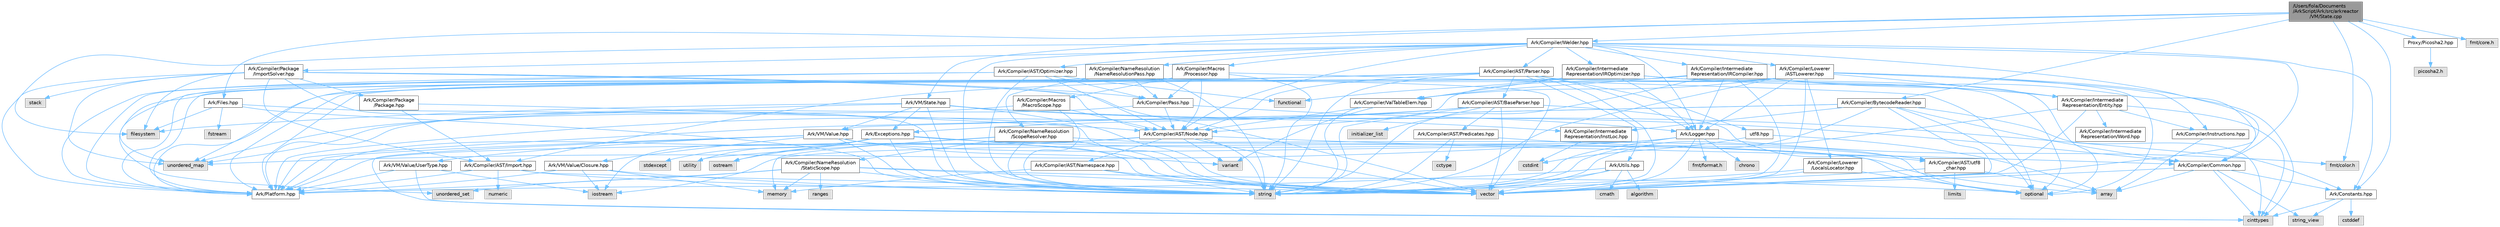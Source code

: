 digraph "/Users/fola/Documents/ArkScript/Ark/src/arkreactor/VM/State.cpp"
{
 // INTERACTIVE_SVG=YES
 // LATEX_PDF_SIZE
  bgcolor="transparent";
  edge [fontname=Helvetica,fontsize=10,labelfontname=Helvetica,labelfontsize=10];
  node [fontname=Helvetica,fontsize=10,shape=box,height=0.2,width=0.4];
  Node1 [id="Node000001",label="/Users/fola/Documents\l/ArkScript/Ark/src/arkreactor\l/VM/State.cpp",height=0.2,width=0.4,color="gray40", fillcolor="grey60", style="filled", fontcolor="black",tooltip=" "];
  Node1 -> Node2 [id="edge1_Node000001_Node000002",color="steelblue1",style="solid",tooltip=" "];
  Node2 [id="Node000002",label="Ark/VM/State.hpp",height=0.2,width=0.4,color="grey40", fillcolor="white", style="filled",URL="$d0/db5/State_8hpp.html",tooltip="State used by the virtual machine: it loads the bytecode, can compile it if needed,..."];
  Node2 -> Node3 [id="edge2_Node000002_Node000003",color="steelblue1",style="solid",tooltip=" "];
  Node3 [id="Node000003",label="string",height=0.2,width=0.4,color="grey60", fillcolor="#E0E0E0", style="filled",tooltip=" "];
  Node2 -> Node4 [id="edge3_Node000002_Node000004",color="steelblue1",style="solid",tooltip=" "];
  Node4 [id="Node000004",label="vector",height=0.2,width=0.4,color="grey60", fillcolor="#E0E0E0", style="filled",tooltip=" "];
  Node2 -> Node5 [id="edge4_Node000002_Node000005",color="steelblue1",style="solid",tooltip=" "];
  Node5 [id="Node000005",label="unordered_map",height=0.2,width=0.4,color="grey60", fillcolor="#E0E0E0", style="filled",tooltip=" "];
  Node2 -> Node6 [id="edge5_Node000002_Node000006",color="steelblue1",style="solid",tooltip=" "];
  Node6 [id="Node000006",label="filesystem",height=0.2,width=0.4,color="grey60", fillcolor="#E0E0E0", style="filled",tooltip=" "];
  Node2 -> Node7 [id="edge6_Node000002_Node000007",color="steelblue1",style="solid",tooltip=" "];
  Node7 [id="Node000007",label="Ark/Constants.hpp",height=0.2,width=0.4,color="grey40", fillcolor="white", style="filled",URL="$d6/de9/Constants_8hpp.html",tooltip="Constants used by ArkScript."];
  Node7 -> Node8 [id="edge7_Node000007_Node000008",color="steelblue1",style="solid",tooltip=" "];
  Node8 [id="Node000008",label="string_view",height=0.2,width=0.4,color="grey60", fillcolor="#E0E0E0", style="filled",tooltip=" "];
  Node7 -> Node9 [id="edge8_Node000007_Node000009",color="steelblue1",style="solid",tooltip=" "];
  Node9 [id="Node000009",label="cinttypes",height=0.2,width=0.4,color="grey60", fillcolor="#E0E0E0", style="filled",tooltip=" "];
  Node7 -> Node10 [id="edge9_Node000007_Node000010",color="steelblue1",style="solid",tooltip=" "];
  Node10 [id="Node000010",label="cstddef",height=0.2,width=0.4,color="grey60", fillcolor="#E0E0E0", style="filled",tooltip=" "];
  Node2 -> Node11 [id="edge10_Node000002_Node000011",color="steelblue1",style="solid",tooltip=" "];
  Node11 [id="Node000011",label="Ark/VM/Value.hpp",height=0.2,width=0.4,color="grey40", fillcolor="white", style="filled",URL="$de/dfd/Value_8hpp.html",tooltip="Default value type handled by the virtual machine."];
  Node11 -> Node4 [id="edge11_Node000011_Node000004",color="steelblue1",style="solid",tooltip=" "];
  Node11 -> Node12 [id="edge12_Node000011_Node000012",color="steelblue1",style="solid",tooltip=" "];
  Node12 [id="Node000012",label="variant",height=0.2,width=0.4,color="grey60", fillcolor="#E0E0E0", style="filled",tooltip=" "];
  Node11 -> Node3 [id="edge13_Node000011_Node000003",color="steelblue1",style="solid",tooltip=" "];
  Node11 -> Node9 [id="edge14_Node000011_Node000009",color="steelblue1",style="solid",tooltip=" "];
  Node11 -> Node13 [id="edge15_Node000011_Node000013",color="steelblue1",style="solid",tooltip=" "];
  Node13 [id="Node000013",label="array",height=0.2,width=0.4,color="grey60", fillcolor="#E0E0E0", style="filled",tooltip=" "];
  Node11 -> Node14 [id="edge16_Node000011_Node000014",color="steelblue1",style="solid",tooltip=" "];
  Node14 [id="Node000014",label="Ark/VM/Value/Closure.hpp",height=0.2,width=0.4,color="grey40", fillcolor="white", style="filled",URL="$dc/dd5/Closure_8hpp.html",tooltip="Subtype of the value type, handling closures."];
  Node14 -> Node15 [id="edge17_Node000014_Node000015",color="steelblue1",style="solid",tooltip=" "];
  Node15 [id="Node000015",label="memory",height=0.2,width=0.4,color="grey60", fillcolor="#E0E0E0", style="filled",tooltip=" "];
  Node14 -> Node16 [id="edge18_Node000014_Node000016",color="steelblue1",style="solid",tooltip=" "];
  Node16 [id="Node000016",label="iostream",height=0.2,width=0.4,color="grey60", fillcolor="#E0E0E0", style="filled",tooltip=" "];
  Node14 -> Node3 [id="edge19_Node000014_Node000003",color="steelblue1",style="solid",tooltip=" "];
  Node14 -> Node17 [id="edge20_Node000014_Node000017",color="steelblue1",style="solid",tooltip=" "];
  Node17 [id="Node000017",label="Ark/Platform.hpp",height=0.2,width=0.4,color="grey40", fillcolor="white", style="filled",URL="$d5/d40/Platform_8hpp.html",tooltip="ArkScript configuration macros."];
  Node11 -> Node18 [id="edge21_Node000011_Node000018",color="steelblue1",style="solid",tooltip=" "];
  Node18 [id="Node000018",label="Ark/VM/Value/UserType.hpp",height=0.2,width=0.4,color="grey40", fillcolor="white", style="filled",URL="$dc/d3d/UserType_8hpp.html",tooltip="Subtype of the value, capable of handling any C++ type."];
  Node18 -> Node16 [id="edge22_Node000018_Node000016",color="steelblue1",style="solid",tooltip=" "];
  Node18 -> Node9 [id="edge23_Node000018_Node000009",color="steelblue1",style="solid",tooltip=" "];
  Node18 -> Node17 [id="edge24_Node000018_Node000017",color="steelblue1",style="solid",tooltip=" "];
  Node11 -> Node17 [id="edge25_Node000011_Node000017",color="steelblue1",style="solid",tooltip=" "];
  Node2 -> Node19 [id="edge26_Node000002_Node000019",color="steelblue1",style="solid",tooltip=" "];
  Node19 [id="Node000019",label="Ark/Compiler/Common.hpp",height=0.2,width=0.4,color="grey40", fillcolor="white", style="filled",URL="$d8/ddd/Common_8hpp.html",tooltip="Common code for the compiler."];
  Node19 -> Node13 [id="edge27_Node000019_Node000013",color="steelblue1",style="solid",tooltip=" "];
  Node19 -> Node8 [id="edge28_Node000019_Node000008",color="steelblue1",style="solid",tooltip=" "];
  Node19 -> Node4 [id="edge29_Node000019_Node000004",color="steelblue1",style="solid",tooltip=" "];
  Node19 -> Node9 [id="edge30_Node000019_Node000009",color="steelblue1",style="solid",tooltip=" "];
  Node19 -> Node7 [id="edge31_Node000019_Node000007",color="steelblue1",style="solid",tooltip=" "];
  Node2 -> Node20 [id="edge32_Node000002_Node000020",color="steelblue1",style="solid",tooltip=" "];
  Node20 [id="Node000020",label="Ark/Exceptions.hpp",height=0.2,width=0.4,color="grey40", fillcolor="white", style="filled",URL="$d2/de9/Exceptions_8hpp.html",tooltip="ArkScript homemade exceptions."];
  Node20 -> Node3 [id="edge33_Node000020_Node000003",color="steelblue1",style="solid",tooltip=" "];
  Node20 -> Node21 [id="edge34_Node000020_Node000021",color="steelblue1",style="solid",tooltip=" "];
  Node21 [id="Node000021",label="utility",height=0.2,width=0.4,color="grey60", fillcolor="#E0E0E0", style="filled",tooltip=" "];
  Node20 -> Node4 [id="edge35_Node000020_Node000004",color="steelblue1",style="solid",tooltip=" "];
  Node20 -> Node22 [id="edge36_Node000020_Node000022",color="steelblue1",style="solid",tooltip=" "];
  Node22 [id="Node000022",label="stdexcept",height=0.2,width=0.4,color="grey60", fillcolor="#E0E0E0", style="filled",tooltip=" "];
  Node20 -> Node23 [id="edge37_Node000020_Node000023",color="steelblue1",style="solid",tooltip=" "];
  Node23 [id="Node000023",label="optional",height=0.2,width=0.4,color="grey60", fillcolor="#E0E0E0", style="filled",tooltip=" "];
  Node20 -> Node24 [id="edge38_Node000020_Node000024",color="steelblue1",style="solid",tooltip=" "];
  Node24 [id="Node000024",label="ostream",height=0.2,width=0.4,color="grey60", fillcolor="#E0E0E0", style="filled",tooltip=" "];
  Node20 -> Node16 [id="edge39_Node000020_Node000016",color="steelblue1",style="solid",tooltip=" "];
  Node20 -> Node25 [id="edge40_Node000020_Node000025",color="steelblue1",style="solid",tooltip=" "];
  Node25 [id="Node000025",label="Ark/Compiler/AST/utf8\l_char.hpp",height=0.2,width=0.4,color="grey40", fillcolor="white", style="filled",URL="$db/d4e/utf8__char_8hpp.html",tooltip=" "];
  Node25 -> Node13 [id="edge41_Node000025_Node000013",color="steelblue1",style="solid",tooltip=" "];
  Node25 -> Node3 [id="edge42_Node000025_Node000003",color="steelblue1",style="solid",tooltip=" "];
  Node25 -> Node26 [id="edge43_Node000025_Node000026",color="steelblue1",style="solid",tooltip=" "];
  Node26 [id="Node000026",label="limits",height=0.2,width=0.4,color="grey60", fillcolor="#E0E0E0", style="filled",tooltip=" "];
  Node20 -> Node17 [id="edge44_Node000020_Node000017",color="steelblue1",style="solid",tooltip=" "];
  Node2 -> Node27 [id="edge45_Node000002_Node000027",color="steelblue1",style="solid",tooltip=" "];
  Node27 [id="Node000027",label="Ark/Compiler/Intermediate\lRepresentation/InstLoc.hpp",height=0.2,width=0.4,color="grey40", fillcolor="white", style="filled",URL="$d5/d3a/InstLoc_8hpp.html",tooltip=" "];
  Node27 -> Node28 [id="edge46_Node000027_Node000028",color="steelblue1",style="solid",tooltip=" "];
  Node28 [id="Node000028",label="cstdint",height=0.2,width=0.4,color="grey60", fillcolor="#E0E0E0", style="filled",tooltip=" "];
  Node1 -> Node7 [id="edge47_Node000001_Node000007",color="steelblue1",style="solid",tooltip=" "];
  Node1 -> Node29 [id="edge48_Node000001_Node000029",color="steelblue1",style="solid",tooltip=" "];
  Node29 [id="Node000029",label="Ark/Files.hpp",height=0.2,width=0.4,color="grey40", fillcolor="white", style="filled",URL="$d4/dc0/Files_8hpp.html",tooltip="Lots of utilities about the filesystem."];
  Node29 -> Node3 [id="edge49_Node000029_Node000003",color="steelblue1",style="solid",tooltip=" "];
  Node29 -> Node4 [id="edge50_Node000029_Node000004",color="steelblue1",style="solid",tooltip=" "];
  Node29 -> Node30 [id="edge51_Node000029_Node000030",color="steelblue1",style="solid",tooltip=" "];
  Node30 [id="Node000030",label="fstream",height=0.2,width=0.4,color="grey60", fillcolor="#E0E0E0", style="filled",tooltip=" "];
  Node29 -> Node6 [id="edge52_Node000029_Node000006",color="steelblue1",style="solid",tooltip=" "];
  Node1 -> Node31 [id="edge53_Node000001_Node000031",color="steelblue1",style="solid",tooltip=" "];
  Node31 [id="Node000031",label="Ark/Compiler/Welder.hpp",height=0.2,width=0.4,color="grey40", fillcolor="white", style="filled",URL="$de/d8e/Welder_8hpp.html",tooltip="In charge of welding everything needed to compile code."];
  Node31 -> Node3 [id="edge54_Node000031_Node000003",color="steelblue1",style="solid",tooltip=" "];
  Node31 -> Node4 [id="edge55_Node000031_Node000004",color="steelblue1",style="solid",tooltip=" "];
  Node31 -> Node6 [id="edge56_Node000031_Node000006",color="steelblue1",style="solid",tooltip=" "];
  Node31 -> Node19 [id="edge57_Node000031_Node000019",color="steelblue1",style="solid",tooltip=" "];
  Node31 -> Node32 [id="edge58_Node000031_Node000032",color="steelblue1",style="solid",tooltip=" "];
  Node32 [id="Node000032",label="Ark/Compiler/AST/Node.hpp",height=0.2,width=0.4,color="grey40", fillcolor="white", style="filled",URL="$d7/dc6/Node_8hpp.html",tooltip="AST node used by the parser, optimizer and compiler."];
  Node32 -> Node12 [id="edge59_Node000032_Node000012",color="steelblue1",style="solid",tooltip=" "];
  Node32 -> Node24 [id="edge60_Node000032_Node000024",color="steelblue1",style="solid",tooltip=" "];
  Node32 -> Node3 [id="edge61_Node000032_Node000003",color="steelblue1",style="solid",tooltip=" "];
  Node32 -> Node4 [id="edge62_Node000032_Node000004",color="steelblue1",style="solid",tooltip=" "];
  Node32 -> Node33 [id="edge63_Node000032_Node000033",color="steelblue1",style="solid",tooltip=" "];
  Node33 [id="Node000033",label="Ark/Compiler/AST/Namespace.hpp",height=0.2,width=0.4,color="grey40", fillcolor="white", style="filled",URL="$da/d33/Namespace_8hpp.html",tooltip=" "];
  Node33 -> Node3 [id="edge64_Node000033_Node000003",color="steelblue1",style="solid",tooltip=" "];
  Node33 -> Node4 [id="edge65_Node000033_Node000004",color="steelblue1",style="solid",tooltip=" "];
  Node33 -> Node15 [id="edge66_Node000033_Node000015",color="steelblue1",style="solid",tooltip=" "];
  Node32 -> Node19 [id="edge67_Node000032_Node000019",color="steelblue1",style="solid",tooltip=" "];
  Node32 -> Node17 [id="edge68_Node000032_Node000017",color="steelblue1",style="solid",tooltip=" "];
  Node31 -> Node34 [id="edge69_Node000031_Node000034",color="steelblue1",style="solid",tooltip=" "];
  Node34 [id="Node000034",label="Ark/Compiler/AST/Parser.hpp",height=0.2,width=0.4,color="grey40", fillcolor="white", style="filled",URL="$d7/ddd/Parser_8hpp.html",tooltip="Parse ArkScript code, but do not handle any import declarations."];
  Node34 -> Node35 [id="edge70_Node000034_Node000035",color="steelblue1",style="solid",tooltip=" "];
  Node35 [id="Node000035",label="Ark/Compiler/AST/BaseParser.hpp",height=0.2,width=0.4,color="grey40", fillcolor="white", style="filled",URL="$d3/d70/BaseParser_8hpp.html",tooltip=" "];
  Node35 -> Node3 [id="edge71_Node000035_Node000003",color="steelblue1",style="solid",tooltip=" "];
  Node35 -> Node4 [id="edge72_Node000035_Node000004",color="steelblue1",style="solid",tooltip=" "];
  Node35 -> Node36 [id="edge73_Node000035_Node000036",color="steelblue1",style="solid",tooltip=" "];
  Node36 [id="Node000036",label="initializer_list",height=0.2,width=0.4,color="grey60", fillcolor="#E0E0E0", style="filled",tooltip=" "];
  Node35 -> Node17 [id="edge74_Node000035_Node000017",color="steelblue1",style="solid",tooltip=" "];
  Node35 -> Node20 [id="edge75_Node000035_Node000020",color="steelblue1",style="solid",tooltip=" "];
  Node35 -> Node37 [id="edge76_Node000035_Node000037",color="steelblue1",style="solid",tooltip=" "];
  Node37 [id="Node000037",label="Ark/Compiler/AST/Predicates.hpp",height=0.2,width=0.4,color="grey40", fillcolor="white", style="filled",URL="$dc/d59/Predicates_8hpp.html",tooltip=" "];
  Node37 -> Node3 [id="edge77_Node000037_Node000003",color="steelblue1",style="solid",tooltip=" "];
  Node37 -> Node38 [id="edge78_Node000037_Node000038",color="steelblue1",style="solid",tooltip=" "];
  Node38 [id="Node000038",label="cctype",height=0.2,width=0.4,color="grey60", fillcolor="#E0E0E0", style="filled",tooltip=" "];
  Node37 -> Node25 [id="edge79_Node000037_Node000025",color="steelblue1",style="solid",tooltip=" "];
  Node35 -> Node25 [id="edge80_Node000035_Node000025",color="steelblue1",style="solid",tooltip=" "];
  Node34 -> Node32 [id="edge81_Node000034_Node000032",color="steelblue1",style="solid",tooltip=" "];
  Node34 -> Node39 [id="edge82_Node000034_Node000039",color="steelblue1",style="solid",tooltip=" "];
  Node39 [id="Node000039",label="Ark/Compiler/AST/Import.hpp",height=0.2,width=0.4,color="grey40", fillcolor="white", style="filled",URL="$d4/d32/Import_8hpp.html",tooltip=" "];
  Node39 -> Node4 [id="edge83_Node000039_Node000004",color="steelblue1",style="solid",tooltip=" "];
  Node39 -> Node3 [id="edge84_Node000039_Node000003",color="steelblue1",style="solid",tooltip=" "];
  Node39 -> Node40 [id="edge85_Node000039_Node000040",color="steelblue1",style="solid",tooltip=" "];
  Node40 [id="Node000040",label="numeric",height=0.2,width=0.4,color="grey60", fillcolor="#E0E0E0", style="filled",tooltip=" "];
  Node39 -> Node17 [id="edge86_Node000039_Node000017",color="steelblue1",style="solid",tooltip=" "];
  Node34 -> Node41 [id="edge87_Node000034_Node000041",color="steelblue1",style="solid",tooltip=" "];
  Node41 [id="Node000041",label="Ark/Logger.hpp",height=0.2,width=0.4,color="grey40", fillcolor="white", style="filled",URL="$d9/d11/Logger_8hpp.html",tooltip="Internal logger."];
  Node41 -> Node16 [id="edge88_Node000041_Node000016",color="steelblue1",style="solid",tooltip=" "];
  Node41 -> Node42 [id="edge89_Node000041_Node000042",color="steelblue1",style="solid",tooltip=" "];
  Node42 [id="Node000042",label="fmt/format.h",height=0.2,width=0.4,color="grey60", fillcolor="#E0E0E0", style="filled",tooltip=" "];
  Node41 -> Node3 [id="edge90_Node000041_Node000003",color="steelblue1",style="solid",tooltip=" "];
  Node41 -> Node43 [id="edge91_Node000041_Node000043",color="steelblue1",style="solid",tooltip=" "];
  Node43 [id="Node000043",label="chrono",height=0.2,width=0.4,color="grey60", fillcolor="#E0E0E0", style="filled",tooltip=" "];
  Node41 -> Node4 [id="edge92_Node000041_Node000004",color="steelblue1",style="solid",tooltip=" "];
  Node41 -> Node5 [id="edge93_Node000041_Node000005",color="steelblue1",style="solid",tooltip=" "];
  Node41 -> Node44 [id="edge94_Node000041_Node000044",color="steelblue1",style="solid",tooltip=" "];
  Node44 [id="Node000044",label="fmt/color.h",height=0.2,width=0.4,color="grey60", fillcolor="#E0E0E0", style="filled",tooltip=" "];
  Node34 -> Node45 [id="edge95_Node000034_Node000045",color="steelblue1",style="solid",tooltip=" "];
  Node45 [id="Node000045",label="Ark/Utils.hpp",height=0.2,width=0.4,color="grey40", fillcolor="white", style="filled",URL="$d4/dcb/Ark_2Utils_8hpp.html",tooltip="Lots of utilities about string, filesystem and more."];
  Node45 -> Node17 [id="edge96_Node000045_Node000017",color="steelblue1",style="solid",tooltip=" "];
  Node45 -> Node46 [id="edge97_Node000045_Node000046",color="steelblue1",style="solid",tooltip=" "];
  Node46 [id="Node000046",label="algorithm",height=0.2,width=0.4,color="grey60", fillcolor="#E0E0E0", style="filled",tooltip=" "];
  Node45 -> Node3 [id="edge98_Node000045_Node000003",color="steelblue1",style="solid",tooltip=" "];
  Node45 -> Node4 [id="edge99_Node000045_Node000004",color="steelblue1",style="solid",tooltip=" "];
  Node45 -> Node47 [id="edge100_Node000045_Node000047",color="steelblue1",style="solid",tooltip=" "];
  Node47 [id="Node000047",label="cmath",height=0.2,width=0.4,color="grey60", fillcolor="#E0E0E0", style="filled",tooltip=" "];
  Node34 -> Node17 [id="edge101_Node000034_Node000017",color="steelblue1",style="solid",tooltip=" "];
  Node34 -> Node3 [id="edge102_Node000034_Node000003",color="steelblue1",style="solid",tooltip=" "];
  Node34 -> Node23 [id="edge103_Node000034_Node000023",color="steelblue1",style="solid",tooltip=" "];
  Node34 -> Node4 [id="edge104_Node000034_Node000004",color="steelblue1",style="solid",tooltip=" "];
  Node34 -> Node48 [id="edge105_Node000034_Node000048",color="steelblue1",style="solid",tooltip=" "];
  Node48 [id="Node000048",label="utf8.hpp",height=0.2,width=0.4,color="grey40", fillcolor="white", style="filled",URL="$d1/d85/utf8_8hpp.html",tooltip=" "];
  Node48 -> Node13 [id="edge106_Node000048_Node000013",color="steelblue1",style="solid",tooltip=" "];
  Node48 -> Node28 [id="edge107_Node000048_Node000028",color="steelblue1",style="solid",tooltip=" "];
  Node31 -> Node49 [id="edge108_Node000031_Node000049",color="steelblue1",style="solid",tooltip=" "];
  Node49 [id="Node000049",label="Ark/Compiler/Lowerer\l/ASTLowerer.hpp",height=0.2,width=0.4,color="grey40", fillcolor="white", style="filled",URL="$db/d08/ASTLowerer_8hpp.html",tooltip=" "];
  Node49 -> Node4 [id="edge109_Node000049_Node000004",color="steelblue1",style="solid",tooltip=" "];
  Node49 -> Node3 [id="edge110_Node000049_Node000003",color="steelblue1",style="solid",tooltip=" "];
  Node49 -> Node9 [id="edge111_Node000049_Node000009",color="steelblue1",style="solid",tooltip=" "];
  Node49 -> Node23 [id="edge112_Node000049_Node000023",color="steelblue1",style="solid",tooltip=" "];
  Node49 -> Node17 [id="edge113_Node000049_Node000017",color="steelblue1",style="solid",tooltip=" "];
  Node49 -> Node41 [id="edge114_Node000049_Node000041",color="steelblue1",style="solid",tooltip=" "];
  Node49 -> Node50 [id="edge115_Node000049_Node000050",color="steelblue1",style="solid",tooltip=" "];
  Node50 [id="Node000050",label="Ark/Compiler/Instructions.hpp",height=0.2,width=0.4,color="grey40", fillcolor="white", style="filled",URL="$d8/daa/Instructions_8hpp.html",tooltip="The different instructions used by the compiler and virtual machine."];
  Node50 -> Node13 [id="edge116_Node000050_Node000013",color="steelblue1",style="solid",tooltip=" "];
  Node49 -> Node51 [id="edge117_Node000049_Node000051",color="steelblue1",style="solid",tooltip=" "];
  Node51 [id="Node000051",label="Ark/Compiler/Intermediate\lRepresentation/Entity.hpp",height=0.2,width=0.4,color="grey40", fillcolor="white", style="filled",URL="$de/da6/Entity_8hpp.html",tooltip="An entity in the IR is a bundle of information."];
  Node51 -> Node9 [id="edge118_Node000051_Node000009",color="steelblue1",style="solid",tooltip=" "];
  Node51 -> Node4 [id="edge119_Node000051_Node000004",color="steelblue1",style="solid",tooltip=" "];
  Node51 -> Node3 [id="edge120_Node000051_Node000003",color="steelblue1",style="solid",tooltip=" "];
  Node51 -> Node52 [id="edge121_Node000051_Node000052",color="steelblue1",style="solid",tooltip=" "];
  Node52 [id="Node000052",label="Ark/Compiler/Intermediate\lRepresentation/Word.hpp",height=0.2,width=0.4,color="grey40", fillcolor="white", style="filled",URL="$db/d53/Word_8hpp.html",tooltip="Describe an instruction and its immediate argument."];
  Node51 -> Node50 [id="edge122_Node000051_Node000050",color="steelblue1",style="solid",tooltip=" "];
  Node49 -> Node32 [id="edge123_Node000049_Node000032",color="steelblue1",style="solid",tooltip=" "];
  Node49 -> Node53 [id="edge124_Node000049_Node000053",color="steelblue1",style="solid",tooltip=" "];
  Node53 [id="Node000053",label="Ark/Compiler/ValTableElem.hpp",height=0.2,width=0.4,color="grey40", fillcolor="white", style="filled",URL="$dd/de7/ValTableElem_8hpp.html",tooltip="The basic value type handled by the compiler."];
  Node53 -> Node12 [id="edge125_Node000053_Node000012",color="steelblue1",style="solid",tooltip=" "];
  Node53 -> Node3 [id="edge126_Node000053_Node000003",color="steelblue1",style="solid",tooltip=" "];
  Node53 -> Node32 [id="edge127_Node000053_Node000032",color="steelblue1",style="solid",tooltip=" "];
  Node49 -> Node54 [id="edge128_Node000049_Node000054",color="steelblue1",style="solid",tooltip=" "];
  Node54 [id="Node000054",label="Ark/Compiler/Lowerer\l/LocalsLocator.hpp",height=0.2,width=0.4,color="grey40", fillcolor="white", style="filled",URL="$df/dd6/LocalsLocator_8hpp.html",tooltip="Track locals at compile."];
  Node54 -> Node4 [id="edge129_Node000054_Node000004",color="steelblue1",style="solid",tooltip=" "];
  Node54 -> Node3 [id="edge130_Node000054_Node000003",color="steelblue1",style="solid",tooltip=" "];
  Node54 -> Node23 [id="edge131_Node000054_Node000023",color="steelblue1",style="solid",tooltip=" "];
  Node31 -> Node55 [id="edge132_Node000031_Node000055",color="steelblue1",style="solid",tooltip=" "];
  Node55 [id="Node000055",label="Ark/Compiler/Intermediate\lRepresentation/IROptimizer.hpp",height=0.2,width=0.4,color="grey40", fillcolor="white", style="filled",URL="$d0/de2/IROptimizer_8hpp.html",tooltip="Optimize IR based on IR entity grouped by 2 (or more)"];
  Node55 -> Node17 [id="edge133_Node000055_Node000017",color="steelblue1",style="solid",tooltip=" "];
  Node55 -> Node41 [id="edge134_Node000055_Node000041",color="steelblue1",style="solid",tooltip=" "];
  Node55 -> Node53 [id="edge135_Node000055_Node000053",color="steelblue1",style="solid",tooltip=" "];
  Node55 -> Node51 [id="edge136_Node000055_Node000051",color="steelblue1",style="solid",tooltip=" "];
  Node55 -> Node23 [id="edge137_Node000055_Node000023",color="steelblue1",style="solid",tooltip=" "];
  Node55 -> Node56 [id="edge138_Node000055_Node000056",color="steelblue1",style="solid",tooltip=" "];
  Node56 [id="Node000056",label="functional",height=0.2,width=0.4,color="grey60", fillcolor="#E0E0E0", style="filled",tooltip=" "];
  Node31 -> Node57 [id="edge139_Node000031_Node000057",color="steelblue1",style="solid",tooltip=" "];
  Node57 [id="Node000057",label="Ark/Compiler/Intermediate\lRepresentation/IRCompiler.hpp",height=0.2,width=0.4,color="grey40", fillcolor="white", style="filled",URL="$df/d86/IRCompiler_8hpp.html",tooltip="Compile the intermediate representation to bytecode."];
  Node57 -> Node4 [id="edge140_Node000057_Node000004",color="steelblue1",style="solid",tooltip=" "];
  Node57 -> Node3 [id="edge141_Node000057_Node000003",color="steelblue1",style="solid",tooltip=" "];
  Node57 -> Node17 [id="edge142_Node000057_Node000017",color="steelblue1",style="solid",tooltip=" "];
  Node57 -> Node41 [id="edge143_Node000057_Node000041",color="steelblue1",style="solid",tooltip=" "];
  Node57 -> Node19 [id="edge144_Node000057_Node000019",color="steelblue1",style="solid",tooltip=" "];
  Node57 -> Node53 [id="edge145_Node000057_Node000053",color="steelblue1",style="solid",tooltip=" "];
  Node57 -> Node51 [id="edge146_Node000057_Node000051",color="steelblue1",style="solid",tooltip=" "];
  Node31 -> Node7 [id="edge147_Node000031_Node000007",color="steelblue1",style="solid",tooltip=" "];
  Node31 -> Node41 [id="edge148_Node000031_Node000041",color="steelblue1",style="solid",tooltip=" "];
  Node31 -> Node58 [id="edge149_Node000031_Node000058",color="steelblue1",style="solid",tooltip=" "];
  Node58 [id="Node000058",label="Ark/Compiler/Package\l/ImportSolver.hpp",height=0.2,width=0.4,color="grey40", fillcolor="white", style="filled",URL="$d1/db0/ImportSolver_8hpp.html",tooltip="Handle imports, resolve them with modules and everything."];
  Node58 -> Node59 [id="edge150_Node000058_Node000059",color="steelblue1",style="solid",tooltip=" "];
  Node59 [id="Node000059",label="stack",height=0.2,width=0.4,color="grey60", fillcolor="#E0E0E0", style="filled",tooltip=" "];
  Node58 -> Node4 [id="edge151_Node000058_Node000004",color="steelblue1",style="solid",tooltip=" "];
  Node58 -> Node3 [id="edge152_Node000058_Node000003",color="steelblue1",style="solid",tooltip=" "];
  Node58 -> Node6 [id="edge153_Node000058_Node000006",color="steelblue1",style="solid",tooltip=" "];
  Node58 -> Node5 [id="edge154_Node000058_Node000005",color="steelblue1",style="solid",tooltip=" "];
  Node58 -> Node17 [id="edge155_Node000058_Node000017",color="steelblue1",style="solid",tooltip=" "];
  Node58 -> Node60 [id="edge156_Node000058_Node000060",color="steelblue1",style="solid",tooltip=" "];
  Node60 [id="Node000060",label="Ark/Compiler/Pass.hpp",height=0.2,width=0.4,color="grey40", fillcolor="white", style="filled",URL="$df/d5f/Pass_8hpp.html",tooltip="Interface for a compiler pass (take in an AST, output an AST)"];
  Node60 -> Node17 [id="edge157_Node000060_Node000017",color="steelblue1",style="solid",tooltip=" "];
  Node60 -> Node32 [id="edge158_Node000060_Node000032",color="steelblue1",style="solid",tooltip=" "];
  Node60 -> Node41 [id="edge159_Node000060_Node000041",color="steelblue1",style="solid",tooltip=" "];
  Node58 -> Node32 [id="edge160_Node000058_Node000032",color="steelblue1",style="solid",tooltip=" "];
  Node58 -> Node39 [id="edge161_Node000058_Node000039",color="steelblue1",style="solid",tooltip=" "];
  Node58 -> Node61 [id="edge162_Node000058_Node000061",color="steelblue1",style="solid",tooltip=" "];
  Node61 [id="Node000061",label="Ark/Compiler/Package\l/Package.hpp",height=0.2,width=0.4,color="grey40", fillcolor="white", style="filled",URL="$d8/d80/Package_8hpp.html",tooltip=" "];
  Node61 -> Node32 [id="edge163_Node000061_Node000032",color="steelblue1",style="solid",tooltip=" "];
  Node61 -> Node39 [id="edge164_Node000061_Node000039",color="steelblue1",style="solid",tooltip=" "];
  Node31 -> Node62 [id="edge165_Node000031_Node000062",color="steelblue1",style="solid",tooltip=" "];
  Node62 [id="Node000062",label="Ark/Compiler/Macros\l/Processor.hpp",height=0.2,width=0.4,color="grey40", fillcolor="white", style="filled",URL="$de/db1/Processor_8hpp.html",tooltip="Handles the macros and their expansion in ArkScript source code."];
  Node62 -> Node17 [id="edge166_Node000062_Node000017",color="steelblue1",style="solid",tooltip=" "];
  Node62 -> Node32 [id="edge167_Node000062_Node000032",color="steelblue1",style="solid",tooltip=" "];
  Node62 -> Node63 [id="edge168_Node000062_Node000063",color="steelblue1",style="solid",tooltip=" "];
  Node63 [id="Node000063",label="Ark/Compiler/Macros\l/MacroScope.hpp",height=0.2,width=0.4,color="grey40", fillcolor="white", style="filled",URL="$d7/dfb/MacroScope_8hpp.html",tooltip="Defines tools to handle macro definitions."];
  Node63 -> Node32 [id="edge169_Node000063_Node000032",color="steelblue1",style="solid",tooltip=" "];
  Node63 -> Node5 [id="edge170_Node000063_Node000005",color="steelblue1",style="solid",tooltip=" "];
  Node63 -> Node3 [id="edge171_Node000063_Node000003",color="steelblue1",style="solid",tooltip=" "];
  Node62 -> Node60 [id="edge172_Node000062_Node000060",color="steelblue1",style="solid",tooltip=" "];
  Node62 -> Node5 [id="edge173_Node000062_Node000005",color="steelblue1",style="solid",tooltip=" "];
  Node62 -> Node23 [id="edge174_Node000062_Node000023",color="steelblue1",style="solid",tooltip=" "];
  Node62 -> Node3 [id="edge175_Node000062_Node000003",color="steelblue1",style="solid",tooltip=" "];
  Node31 -> Node64 [id="edge176_Node000031_Node000064",color="steelblue1",style="solid",tooltip=" "];
  Node64 [id="Node000064",label="Ark/Compiler/AST/Optimizer.hpp",height=0.2,width=0.4,color="grey40", fillcolor="white", style="filled",URL="$db/d93/Optimizer_8hpp.html",tooltip="Optimizes a given ArkScript AST."];
  Node64 -> Node56 [id="edge177_Node000064_Node000056",color="steelblue1",style="solid",tooltip=" "];
  Node64 -> Node5 [id="edge178_Node000064_Node000005",color="steelblue1",style="solid",tooltip=" "];
  Node64 -> Node3 [id="edge179_Node000064_Node000003",color="steelblue1",style="solid",tooltip=" "];
  Node64 -> Node17 [id="edge180_Node000064_Node000017",color="steelblue1",style="solid",tooltip=" "];
  Node64 -> Node60 [id="edge181_Node000064_Node000060",color="steelblue1",style="solid",tooltip=" "];
  Node64 -> Node32 [id="edge182_Node000064_Node000032",color="steelblue1",style="solid",tooltip=" "];
  Node31 -> Node65 [id="edge183_Node000031_Node000065",color="steelblue1",style="solid",tooltip=" "];
  Node65 [id="Node000065",label="Ark/Compiler/NameResolution\l/NameResolutionPass.hpp",height=0.2,width=0.4,color="grey40", fillcolor="white", style="filled",URL="$d4/de8/NameResolutionPass_8hpp.html",tooltip="Resolves names and fully qualify them in the AST (prefixing them with the package they are from)"];
  Node65 -> Node4 [id="edge184_Node000065_Node000004",color="steelblue1",style="solid",tooltip=" "];
  Node65 -> Node3 [id="edge185_Node000065_Node000003",color="steelblue1",style="solid",tooltip=" "];
  Node65 -> Node66 [id="edge186_Node000065_Node000066",color="steelblue1",style="solid",tooltip=" "];
  Node66 [id="Node000066",label="unordered_set",height=0.2,width=0.4,color="grey60", fillcolor="#E0E0E0", style="filled",tooltip=" "];
  Node65 -> Node17 [id="edge187_Node000065_Node000017",color="steelblue1",style="solid",tooltip=" "];
  Node65 -> Node60 [id="edge188_Node000065_Node000060",color="steelblue1",style="solid",tooltip=" "];
  Node65 -> Node67 [id="edge189_Node000065_Node000067",color="steelblue1",style="solid",tooltip=" "];
  Node67 [id="Node000067",label="Ark/Compiler/NameResolution\l/ScopeResolver.hpp",height=0.2,width=0.4,color="grey40", fillcolor="white", style="filled",URL="$db/d5b/ScopeResolver_8hpp.html",tooltip="Handle scope resolution at compile time."];
  Node67 -> Node3 [id="edge190_Node000067_Node000003",color="steelblue1",style="solid",tooltip=" "];
  Node67 -> Node23 [id="edge191_Node000067_Node000023",color="steelblue1",style="solid",tooltip=" "];
  Node67 -> Node15 [id="edge192_Node000067_Node000015",color="steelblue1",style="solid",tooltip=" "];
  Node67 -> Node4 [id="edge193_Node000067_Node000004",color="steelblue1",style="solid",tooltip=" "];
  Node67 -> Node21 [id="edge194_Node000067_Node000021",color="steelblue1",style="solid",tooltip=" "];
  Node67 -> Node68 [id="edge195_Node000067_Node000068",color="steelblue1",style="solid",tooltip=" "];
  Node68 [id="Node000068",label="Ark/Compiler/NameResolution\l/StaticScope.hpp",height=0.2,width=0.4,color="grey40", fillcolor="white", style="filled",URL="$df/db8/StaticScope_8hpp.html",tooltip="Static scopes (for functions, loops) and namespace scopes (for packages) definitions,..."];
  Node68 -> Node3 [id="edge196_Node000068_Node000003",color="steelblue1",style="solid",tooltip=" "];
  Node68 -> Node23 [id="edge197_Node000068_Node000023",color="steelblue1",style="solid",tooltip=" "];
  Node68 -> Node15 [id="edge198_Node000068_Node000015",color="steelblue1",style="solid",tooltip=" "];
  Node68 -> Node4 [id="edge199_Node000068_Node000004",color="steelblue1",style="solid",tooltip=" "];
  Node68 -> Node69 [id="edge200_Node000068_Node000069",color="steelblue1",style="solid",tooltip=" "];
  Node69 [id="Node000069",label="ranges",height=0.2,width=0.4,color="grey60", fillcolor="#E0E0E0", style="filled",tooltip=" "];
  Node68 -> Node66 [id="edge201_Node000068_Node000066",color="steelblue1",style="solid",tooltip=" "];
  Node68 -> Node17 [id="edge202_Node000068_Node000017",color="steelblue1",style="solid",tooltip=" "];
  Node1 -> Node70 [id="edge203_Node000001_Node000070",color="steelblue1",style="solid",tooltip=" "];
  Node70 [id="Node000070",label="Proxy/Picosha2.hpp",height=0.2,width=0.4,color="grey40", fillcolor="white", style="filled",URL="$db/d7c/Picosha2_8hpp.html",tooltip=" "];
  Node70 -> Node71 [id="edge204_Node000070_Node000071",color="steelblue1",style="solid",tooltip=" "];
  Node71 [id="Node000071",label="picosha2.h",height=0.2,width=0.4,color="grey60", fillcolor="#E0E0E0", style="filled",tooltip=" "];
  Node1 -> Node72 [id="edge205_Node000001_Node000072",color="steelblue1",style="solid",tooltip=" "];
  Node72 [id="Node000072",label="Ark/Compiler/BytecodeReader.hpp",height=0.2,width=0.4,color="grey40", fillcolor="white", style="filled",URL="$d1/d84/BytecodeReader_8hpp.html",tooltip="A bytecode disassembler for ArkScript."];
  Node72 -> Node4 [id="edge206_Node000072_Node000004",color="steelblue1",style="solid",tooltip=" "];
  Node72 -> Node3 [id="edge207_Node000072_Node000003",color="steelblue1",style="solid",tooltip=" "];
  Node72 -> Node9 [id="edge208_Node000072_Node000009",color="steelblue1",style="solid",tooltip=" "];
  Node72 -> Node23 [id="edge209_Node000072_Node000023",color="steelblue1",style="solid",tooltip=" "];
  Node72 -> Node17 [id="edge210_Node000072_Node000017",color="steelblue1",style="solid",tooltip=" "];
  Node72 -> Node19 [id="edge211_Node000072_Node000019",color="steelblue1",style="solid",tooltip=" "];
  Node72 -> Node11 [id="edge212_Node000072_Node000011",color="steelblue1",style="solid",tooltip=" "];
  Node72 -> Node27 [id="edge213_Node000072_Node000027",color="steelblue1",style="solid",tooltip=" "];
  Node1 -> Node73 [id="edge214_Node000001_Node000073",color="steelblue1",style="solid",tooltip=" "];
  Node73 [id="Node000073",label="fmt/core.h",height=0.2,width=0.4,color="grey60", fillcolor="#E0E0E0", style="filled",tooltip=" "];
  Node1 -> Node44 [id="edge215_Node000001_Node000044",color="steelblue1",style="solid",tooltip=" "];
}
